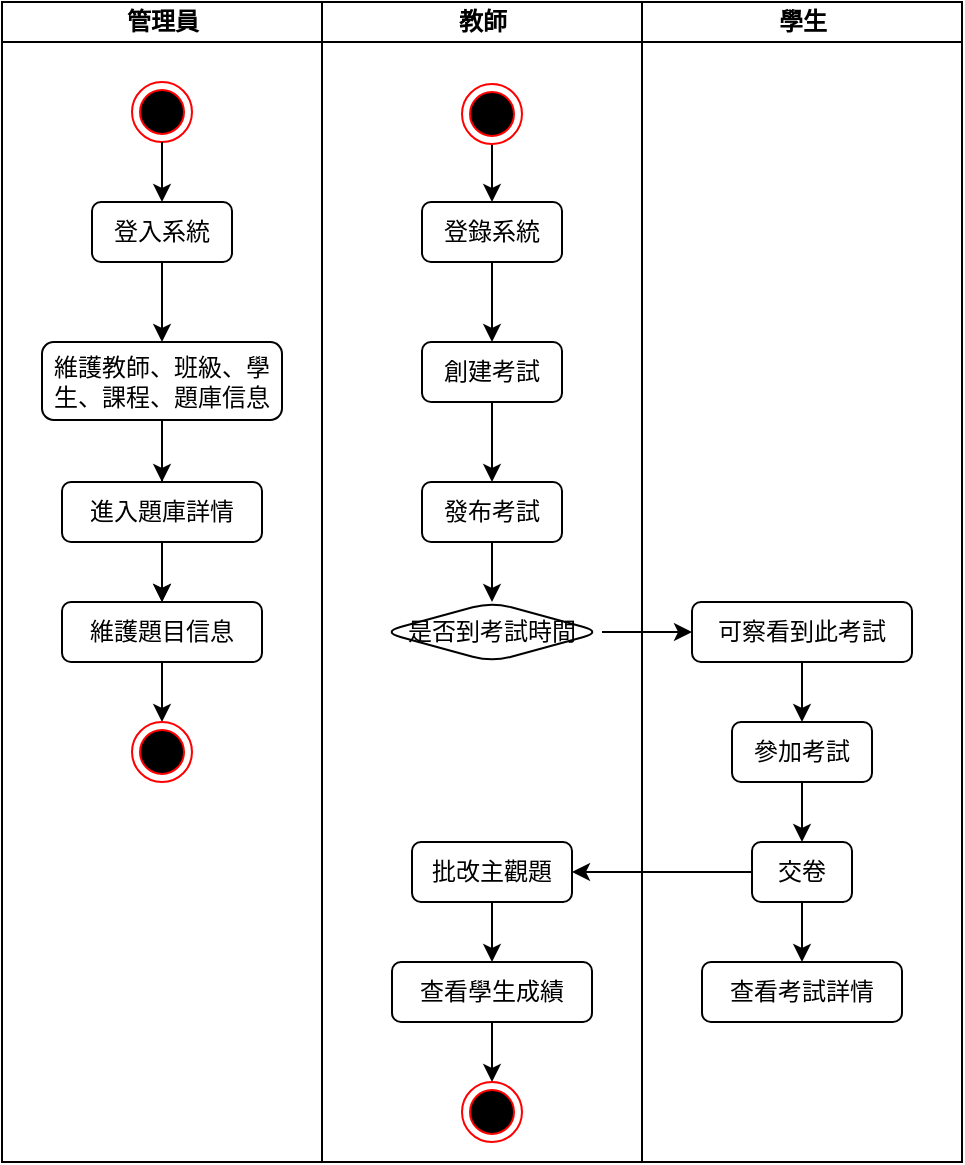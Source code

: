 <mxfile version="24.8.0">
  <diagram name="Page-1" id="74e2e168-ea6b-b213-b513-2b3c1d86103e">
    <mxGraphModel grid="1" page="1" gridSize="10" guides="1" tooltips="1" connect="1" arrows="1" fold="1" pageScale="1" pageWidth="1100" pageHeight="850" background="none" math="0" shadow="0">
      <root>
        <mxCell id="0" />
        <mxCell id="1" parent="0" />
        <mxCell id="77e6c97f196da883-2" value="管理員" style="swimlane;html=1;startSize=20;container=0;" vertex="1" parent="1">
          <mxGeometry x="70" y="40" width="160" height="580" as="geometry" />
        </mxCell>
        <mxCell id="i-H44bvVPgEUFkbznHit-2" value="" style="ellipse;html=1;shape=endState;fillColor=#000000;strokeColor=#ff0000;" vertex="1" parent="77e6c97f196da883-2">
          <mxGeometry x="65" y="40" width="30" height="30" as="geometry" />
        </mxCell>
        <mxCell id="i-H44bvVPgEUFkbznHit-19" value="" style="edgeStyle=orthogonalEdgeStyle;rounded=0;orthogonalLoop=1;jettySize=auto;html=1;entryX=0.5;entryY=0;entryDx=0;entryDy=0;" edge="1" parent="77e6c97f196da883-2" source="i-H44bvVPgEUFkbznHit-4" target="i-H44bvVPgEUFkbznHit-14">
          <mxGeometry relative="1" as="geometry" />
        </mxCell>
        <mxCell id="i-H44bvVPgEUFkbznHit-4" value="登入系統" style="rounded=1;whiteSpace=wrap;html=1;" vertex="1" parent="77e6c97f196da883-2">
          <mxGeometry x="45" y="100" width="70" height="30" as="geometry" />
        </mxCell>
        <mxCell id="i-H44bvVPgEUFkbznHit-20" style="edgeStyle=orthogonalEdgeStyle;rounded=0;orthogonalLoop=1;jettySize=auto;html=1;exitX=0.5;exitY=1;exitDx=0;exitDy=0;entryX=0.5;entryY=0;entryDx=0;entryDy=0;" edge="1" parent="77e6c97f196da883-2" source="i-H44bvVPgEUFkbznHit-14" target="i-H44bvVPgEUFkbznHit-15">
          <mxGeometry relative="1" as="geometry" />
        </mxCell>
        <mxCell id="i-H44bvVPgEUFkbznHit-33" value="" style="edgeStyle=orthogonalEdgeStyle;rounded=0;orthogonalLoop=1;jettySize=auto;html=1;" edge="1" parent="77e6c97f196da883-2" source="i-H44bvVPgEUFkbznHit-14" target="i-H44bvVPgEUFkbznHit-16">
          <mxGeometry relative="1" as="geometry" />
        </mxCell>
        <mxCell id="i-H44bvVPgEUFkbznHit-14" value="維護教師、班級、學生、課程、題庫信息" style="rounded=1;whiteSpace=wrap;html=1;" vertex="1" parent="77e6c97f196da883-2">
          <mxGeometry x="20" y="170" width="120" height="39" as="geometry" />
        </mxCell>
        <mxCell id="i-H44bvVPgEUFkbznHit-21" style="edgeStyle=orthogonalEdgeStyle;rounded=0;orthogonalLoop=1;jettySize=auto;html=1;exitX=0.5;exitY=1;exitDx=0;exitDy=0;entryX=0.5;entryY=0;entryDx=0;entryDy=0;" edge="1" parent="77e6c97f196da883-2" source="i-H44bvVPgEUFkbznHit-15" target="i-H44bvVPgEUFkbznHit-16">
          <mxGeometry relative="1" as="geometry" />
        </mxCell>
        <mxCell id="i-H44bvVPgEUFkbznHit-15" value="進入題庫詳情" style="rounded=1;whiteSpace=wrap;html=1;" vertex="1" parent="77e6c97f196da883-2">
          <mxGeometry x="30" y="240" width="100" height="30" as="geometry" />
        </mxCell>
        <mxCell id="i-H44bvVPgEUFkbznHit-22" style="edgeStyle=orthogonalEdgeStyle;rounded=0;orthogonalLoop=1;jettySize=auto;html=1;exitX=0.5;exitY=1;exitDx=0;exitDy=0;entryX=0.5;entryY=0;entryDx=0;entryDy=0;" edge="1" parent="77e6c97f196da883-2" source="i-H44bvVPgEUFkbznHit-16" target="i-H44bvVPgEUFkbznHit-17">
          <mxGeometry relative="1" as="geometry" />
        </mxCell>
        <mxCell id="i-H44bvVPgEUFkbznHit-16" value="維護題目信息" style="rounded=1;whiteSpace=wrap;html=1;" vertex="1" parent="77e6c97f196da883-2">
          <mxGeometry x="30" y="300" width="100" height="30" as="geometry" />
        </mxCell>
        <mxCell id="i-H44bvVPgEUFkbznHit-17" value="" style="ellipse;html=1;shape=endState;fillColor=#000000;strokeColor=#ff0000;" vertex="1" parent="77e6c97f196da883-2">
          <mxGeometry x="65" y="360" width="30" height="30" as="geometry" />
        </mxCell>
        <mxCell id="i-H44bvVPgEUFkbznHit-18" value="" style="endArrow=classic;html=1;rounded=0;entryX=0.5;entryY=0;entryDx=0;entryDy=0;exitX=0.5;exitY=1;exitDx=0;exitDy=0;" edge="1" parent="77e6c97f196da883-2" source="i-H44bvVPgEUFkbznHit-2" target="i-H44bvVPgEUFkbznHit-4">
          <mxGeometry width="50" height="50" relative="1" as="geometry">
            <mxPoint x="250" y="300" as="sourcePoint" />
            <mxPoint x="300" y="250" as="targetPoint" />
          </mxGeometry>
        </mxCell>
        <mxCell id="77e6c97f196da883-3" value="教師" style="swimlane;html=1;startSize=20;container=0;" vertex="1" parent="1">
          <mxGeometry x="230" y="40" width="160" height="580" as="geometry" />
        </mxCell>
        <mxCell id="i-H44bvVPgEUFkbznHit-24" style="edgeStyle=orthogonalEdgeStyle;rounded=0;orthogonalLoop=1;jettySize=auto;html=1;exitX=0.5;exitY=1;exitDx=0;exitDy=0;entryX=0.5;entryY=0;entryDx=0;entryDy=0;" edge="1" parent="77e6c97f196da883-3" source="i-H44bvVPgEUFkbznHit-3" target="i-H44bvVPgEUFkbznHit-23">
          <mxGeometry relative="1" as="geometry" />
        </mxCell>
        <mxCell id="i-H44bvVPgEUFkbznHit-3" value="" style="ellipse;html=1;shape=endState;fillColor=#000000;strokeColor=#ff0000;" vertex="1" parent="77e6c97f196da883-3">
          <mxGeometry x="70" y="41" width="30" height="30" as="geometry" />
        </mxCell>
        <mxCell id="i-H44bvVPgEUFkbznHit-23" value="登錄系統" style="rounded=1;whiteSpace=wrap;html=1;" vertex="1" parent="77e6c97f196da883-3">
          <mxGeometry x="50" y="100" width="70" height="30" as="geometry" />
        </mxCell>
        <mxCell id="i-H44bvVPgEUFkbznHit-25" value="創建考試" style="whiteSpace=wrap;html=1;rounded=1;" vertex="1" parent="77e6c97f196da883-3">
          <mxGeometry x="50" y="170" width="70" height="30" as="geometry" />
        </mxCell>
        <mxCell id="i-H44bvVPgEUFkbznHit-26" value="" style="edgeStyle=orthogonalEdgeStyle;rounded=0;orthogonalLoop=1;jettySize=auto;html=1;" edge="1" parent="77e6c97f196da883-3" source="i-H44bvVPgEUFkbznHit-23" target="i-H44bvVPgEUFkbznHit-25">
          <mxGeometry relative="1" as="geometry" />
        </mxCell>
        <mxCell id="i-H44bvVPgEUFkbznHit-27" value="發布考試" style="rounded=1;whiteSpace=wrap;html=1;" vertex="1" parent="77e6c97f196da883-3">
          <mxGeometry x="50" y="240" width="70" height="30" as="geometry" />
        </mxCell>
        <mxCell id="i-H44bvVPgEUFkbznHit-28" value="" style="edgeStyle=orthogonalEdgeStyle;rounded=0;orthogonalLoop=1;jettySize=auto;html=1;" edge="1" parent="77e6c97f196da883-3" source="i-H44bvVPgEUFkbznHit-25" target="i-H44bvVPgEUFkbznHit-27">
          <mxGeometry relative="1" as="geometry" />
        </mxCell>
        <mxCell id="i-H44bvVPgEUFkbznHit-29" value="是否到考試時間" style="rhombus;whiteSpace=wrap;html=1;rounded=1;" vertex="1" parent="77e6c97f196da883-3">
          <mxGeometry x="30" y="300" width="110" height="30" as="geometry" />
        </mxCell>
        <mxCell id="i-H44bvVPgEUFkbznHit-30" value="" style="edgeStyle=orthogonalEdgeStyle;rounded=0;orthogonalLoop=1;jettySize=auto;html=1;" edge="1" parent="77e6c97f196da883-3" source="i-H44bvVPgEUFkbznHit-27" target="i-H44bvVPgEUFkbznHit-29">
          <mxGeometry relative="1" as="geometry" />
        </mxCell>
        <mxCell id="i-H44bvVPgEUFkbznHit-41" value="批改主觀題" style="whiteSpace=wrap;html=1;rounded=1;" vertex="1" parent="77e6c97f196da883-3">
          <mxGeometry x="45" y="420" width="80" height="30" as="geometry" />
        </mxCell>
        <mxCell id="i-H44bvVPgEUFkbznHit-46" style="edgeStyle=orthogonalEdgeStyle;rounded=0;orthogonalLoop=1;jettySize=auto;html=1;exitX=0.5;exitY=1;exitDx=0;exitDy=0;entryX=0.5;entryY=0;entryDx=0;entryDy=0;" edge="1" parent="77e6c97f196da883-3" source="i-H44bvVPgEUFkbznHit-43" target="i-H44bvVPgEUFkbznHit-45">
          <mxGeometry relative="1" as="geometry" />
        </mxCell>
        <mxCell id="i-H44bvVPgEUFkbznHit-43" value="查看學生成績" style="whiteSpace=wrap;html=1;rounded=1;" vertex="1" parent="77e6c97f196da883-3">
          <mxGeometry x="35" y="480" width="100" height="30" as="geometry" />
        </mxCell>
        <mxCell id="i-H44bvVPgEUFkbznHit-44" value="" style="edgeStyle=orthogonalEdgeStyle;rounded=0;orthogonalLoop=1;jettySize=auto;html=1;" edge="1" parent="77e6c97f196da883-3" source="i-H44bvVPgEUFkbznHit-41" target="i-H44bvVPgEUFkbznHit-43">
          <mxGeometry relative="1" as="geometry" />
        </mxCell>
        <mxCell id="i-H44bvVPgEUFkbznHit-45" value="" style="ellipse;html=1;shape=endState;fillColor=#000000;strokeColor=#ff0000;" vertex="1" parent="77e6c97f196da883-3">
          <mxGeometry x="70" y="540" width="30" height="30" as="geometry" />
        </mxCell>
        <mxCell id="77e6c97f196da883-4" value="學生" style="swimlane;html=1;startSize=20;container=0;" vertex="1" parent="1">
          <mxGeometry x="390" y="40" width="160" height="580" as="geometry" />
        </mxCell>
        <mxCell id="i-H44bvVPgEUFkbznHit-31" value="可察看到此考試" style="rounded=1;whiteSpace=wrap;html=1;" vertex="1" parent="77e6c97f196da883-4">
          <mxGeometry x="25" y="300" width="110" height="30" as="geometry" />
        </mxCell>
        <mxCell id="i-H44bvVPgEUFkbznHit-34" value="參加考試" style="whiteSpace=wrap;html=1;rounded=1;" vertex="1" parent="77e6c97f196da883-4">
          <mxGeometry x="45" y="360" width="70" height="30" as="geometry" />
        </mxCell>
        <mxCell id="i-H44bvVPgEUFkbznHit-35" value="" style="edgeStyle=orthogonalEdgeStyle;rounded=0;orthogonalLoop=1;jettySize=auto;html=1;" edge="1" parent="77e6c97f196da883-4" source="i-H44bvVPgEUFkbznHit-31" target="i-H44bvVPgEUFkbznHit-34">
          <mxGeometry relative="1" as="geometry" />
        </mxCell>
        <mxCell id="i-H44bvVPgEUFkbznHit-36" value="交卷" style="whiteSpace=wrap;html=1;rounded=1;" vertex="1" parent="77e6c97f196da883-4">
          <mxGeometry x="55" y="420" width="50" height="30" as="geometry" />
        </mxCell>
        <mxCell id="i-H44bvVPgEUFkbznHit-37" value="" style="edgeStyle=orthogonalEdgeStyle;rounded=0;orthogonalLoop=1;jettySize=auto;html=1;" edge="1" parent="77e6c97f196da883-4" source="i-H44bvVPgEUFkbznHit-34" target="i-H44bvVPgEUFkbznHit-36">
          <mxGeometry relative="1" as="geometry" />
        </mxCell>
        <mxCell id="i-H44bvVPgEUFkbznHit-38" value="查看考試詳情" style="rounded=1;whiteSpace=wrap;html=1;" vertex="1" parent="77e6c97f196da883-4">
          <mxGeometry x="30" y="480" width="100" height="30" as="geometry" />
        </mxCell>
        <mxCell id="i-H44bvVPgEUFkbznHit-39" value="" style="edgeStyle=orthogonalEdgeStyle;rounded=0;orthogonalLoop=1;jettySize=auto;html=1;" edge="1" parent="77e6c97f196da883-4" source="i-H44bvVPgEUFkbznHit-36" target="i-H44bvVPgEUFkbznHit-38">
          <mxGeometry relative="1" as="geometry" />
        </mxCell>
        <mxCell id="i-H44bvVPgEUFkbznHit-32" value="" style="edgeStyle=orthogonalEdgeStyle;rounded=0;orthogonalLoop=1;jettySize=auto;html=1;" edge="1" parent="1" source="i-H44bvVPgEUFkbznHit-29" target="i-H44bvVPgEUFkbznHit-31">
          <mxGeometry relative="1" as="geometry" />
        </mxCell>
        <mxCell id="i-H44bvVPgEUFkbznHit-42" value="" style="edgeStyle=orthogonalEdgeStyle;rounded=0;orthogonalLoop=1;jettySize=auto;html=1;" edge="1" parent="1" source="i-H44bvVPgEUFkbznHit-36" target="i-H44bvVPgEUFkbznHit-41">
          <mxGeometry relative="1" as="geometry" />
        </mxCell>
      </root>
    </mxGraphModel>
  </diagram>
</mxfile>
